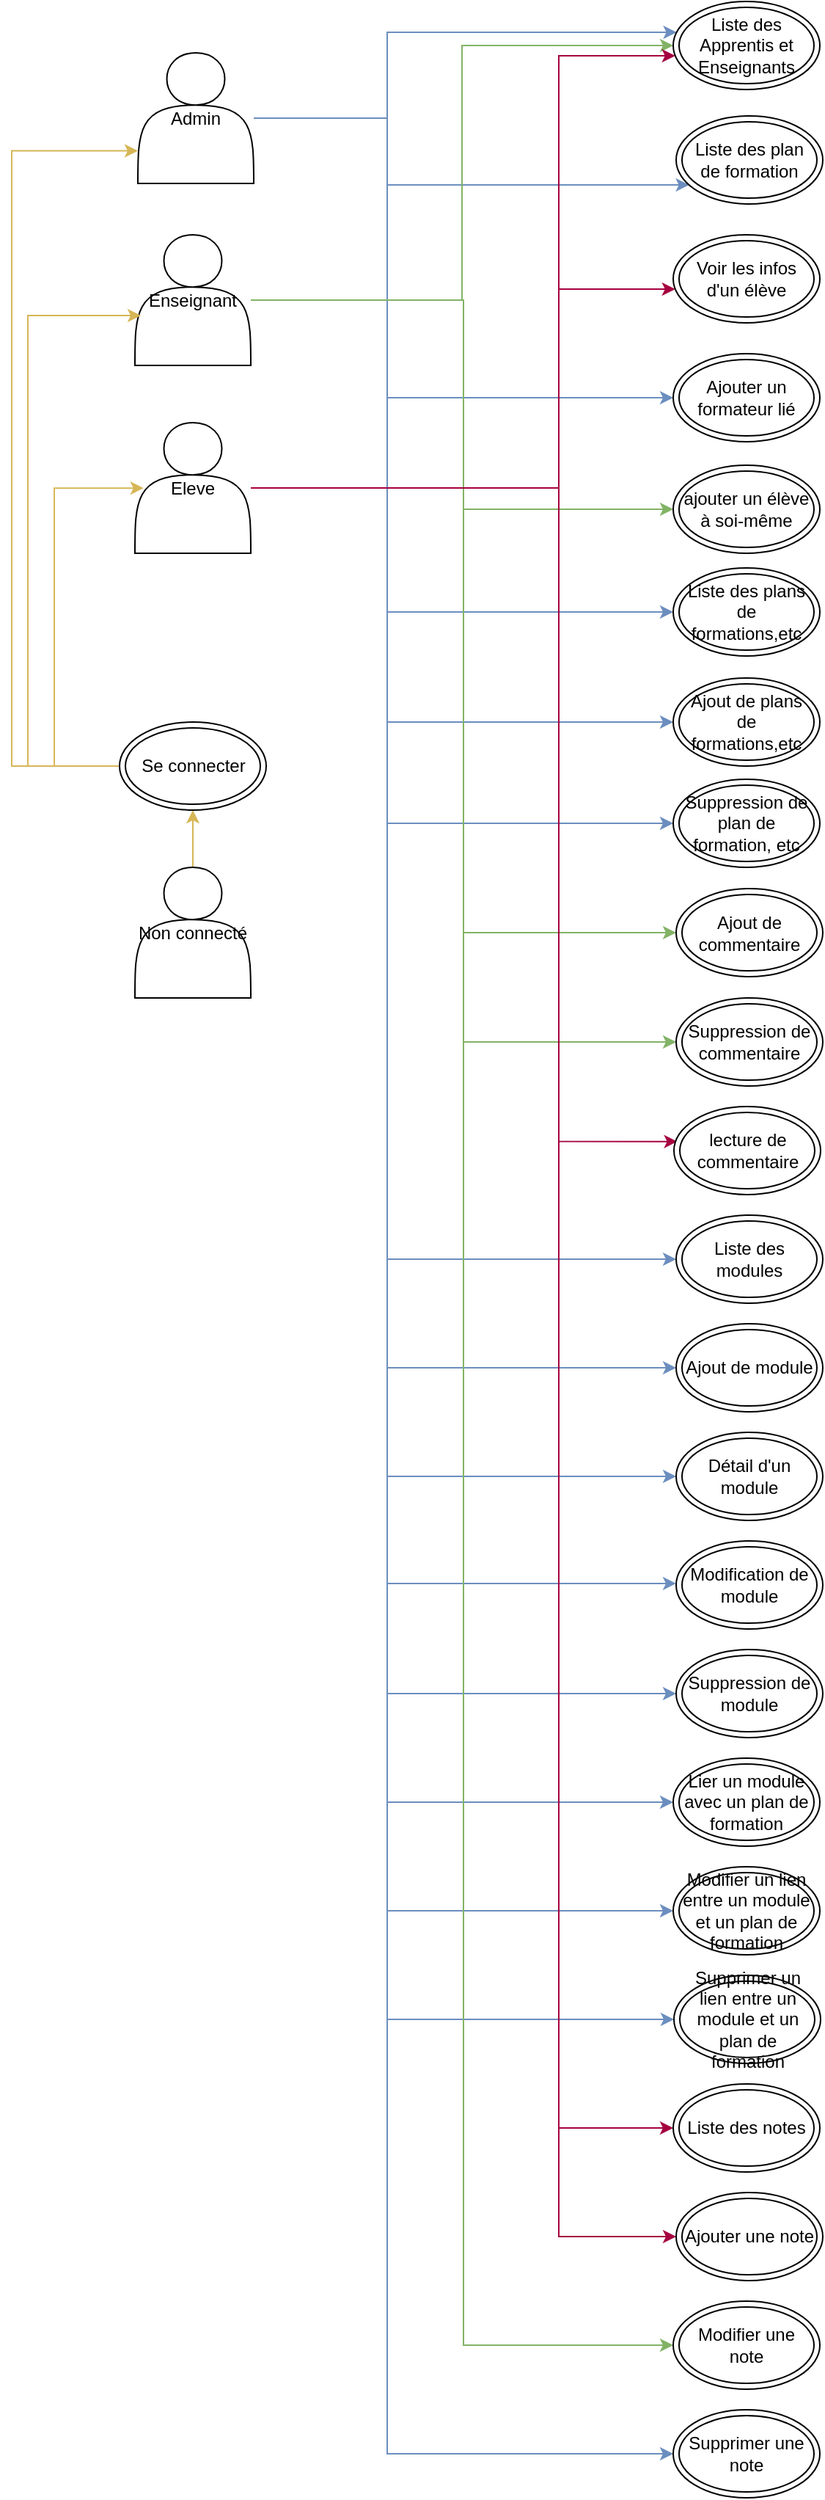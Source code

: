 <mxfile version="18.0.0" type="device"><diagram id="kgpKYQtTHZ0yAKxKKP6v" name="Page-1"><mxGraphModel dx="1422" dy="771" grid="0" gridSize="10" guides="1" tooltips="1" connect="1" arrows="1" fold="1" page="1" pageScale="1" pageWidth="850" pageHeight="1100" math="0" shadow="0"><root><mxCell id="0"/><mxCell id="1" parent="0"/><mxCell id="CJdDtg_LvKEHz-cZ3i59-52" style="edgeStyle=orthogonalEdgeStyle;rounded=0;orthogonalLoop=1;jettySize=auto;html=1;fillColor=#dae8fc;strokeColor=#6c8ebf;" parent="1" source="CJdDtg_LvKEHz-cZ3i59-37" target="CJdDtg_LvKEHz-cZ3i59-50" edge="1"><mxGeometry relative="1" as="geometry"><Array as="points"><mxPoint x="268" y="114"/><mxPoint x="268" y="159"/></Array></mxGeometry></mxCell><mxCell id="CJdDtg_LvKEHz-cZ3i59-56" style="edgeStyle=orthogonalEdgeStyle;rounded=0;orthogonalLoop=1;jettySize=auto;html=1;fillColor=#dae8fc;strokeColor=#6c8ebf;" parent="1" source="CJdDtg_LvKEHz-cZ3i59-37" target="CJdDtg_LvKEHz-cZ3i59-55" edge="1"><mxGeometry relative="1" as="geometry"><Array as="points"><mxPoint x="268" y="113"/><mxPoint x="268" y="304"/></Array></mxGeometry></mxCell><mxCell id="CJdDtg_LvKEHz-cZ3i59-62" style="edgeStyle=orthogonalEdgeStyle;rounded=0;orthogonalLoop=1;jettySize=auto;html=1;entryX=0;entryY=0.5;entryDx=0;entryDy=0;fillColor=#dae8fc;strokeColor=#6c8ebf;" parent="1" source="CJdDtg_LvKEHz-cZ3i59-37" target="CJdDtg_LvKEHz-cZ3i59-59" edge="1"><mxGeometry relative="1" as="geometry"><Array as="points"><mxPoint x="268" y="114"/><mxPoint x="268" y="450"/></Array></mxGeometry></mxCell><mxCell id="CJdDtg_LvKEHz-cZ3i59-63" style="edgeStyle=orthogonalEdgeStyle;rounded=0;orthogonalLoop=1;jettySize=auto;html=1;entryX=0;entryY=0.5;entryDx=0;entryDy=0;fillColor=#dae8fc;strokeColor=#6c8ebf;" parent="1" source="CJdDtg_LvKEHz-cZ3i59-37" target="CJdDtg_LvKEHz-cZ3i59-60" edge="1"><mxGeometry relative="1" as="geometry"><Array as="points"><mxPoint x="268" y="114"/><mxPoint x="268" y="525"/></Array></mxGeometry></mxCell><mxCell id="CJdDtg_LvKEHz-cZ3i59-64" style="edgeStyle=orthogonalEdgeStyle;rounded=0;orthogonalLoop=1;jettySize=auto;html=1;entryX=0;entryY=0.5;entryDx=0;entryDy=0;fillColor=#dae8fc;strokeColor=#6C8EBF;" parent="1" source="CJdDtg_LvKEHz-cZ3i59-37" target="CJdDtg_LvKEHz-cZ3i59-61" edge="1"><mxGeometry relative="1" as="geometry"><Array as="points"><mxPoint x="268" y="114"/><mxPoint x="268" y="594"/></Array></mxGeometry></mxCell><mxCell id="CJdDtg_LvKEHz-cZ3i59-69" style="edgeStyle=orthogonalEdgeStyle;rounded=0;orthogonalLoop=1;jettySize=auto;html=1;fillColor=#dae8fc;strokeColor=#6c8ebf;" parent="1" source="CJdDtg_LvKEHz-cZ3i59-37" target="CJdDtg_LvKEHz-cZ3i59-49" edge="1"><mxGeometry relative="1" as="geometry"><Array as="points"><mxPoint x="268" y="114"/><mxPoint x="268" y="55"/></Array></mxGeometry></mxCell><mxCell id="ngzaHUhq7wO8cds69T2S-3" style="edgeStyle=orthogonalEdgeStyle;rounded=0;orthogonalLoop=1;jettySize=auto;html=1;entryX=0;entryY=0.5;entryDx=0;entryDy=0;strokeColor=#6C8EBF;" parent="1" source="CJdDtg_LvKEHz-cZ3i59-37" target="ngzaHUhq7wO8cds69T2S-2" edge="1"><mxGeometry relative="1" as="geometry"><Array as="points"><mxPoint x="268" y="114"/><mxPoint x="268" y="891"/></Array></mxGeometry></mxCell><mxCell id="ngzaHUhq7wO8cds69T2S-5" style="edgeStyle=orthogonalEdgeStyle;rounded=0;orthogonalLoop=1;jettySize=auto;html=1;entryX=0;entryY=0.5;entryDx=0;entryDy=0;strokeColor=#6C8EBF;" parent="1" source="CJdDtg_LvKEHz-cZ3i59-37" target="ngzaHUhq7wO8cds69T2S-4" edge="1"><mxGeometry relative="1" as="geometry"><Array as="points"><mxPoint x="268" y="114"/><mxPoint x="268" y="965"/></Array></mxGeometry></mxCell><mxCell id="ngzaHUhq7wO8cds69T2S-12" style="edgeStyle=orthogonalEdgeStyle;rounded=0;orthogonalLoop=1;jettySize=auto;html=1;entryX=0;entryY=0.5;entryDx=0;entryDy=0;strokeColor=#6C8EBF;" parent="1" source="CJdDtg_LvKEHz-cZ3i59-37" target="ngzaHUhq7wO8cds69T2S-6" edge="1"><mxGeometry relative="1" as="geometry"><Array as="points"><mxPoint x="268" y="114"/><mxPoint x="268" y="1039"/></Array></mxGeometry></mxCell><mxCell id="ngzaHUhq7wO8cds69T2S-13" style="edgeStyle=orthogonalEdgeStyle;rounded=0;orthogonalLoop=1;jettySize=auto;html=1;entryX=0;entryY=0.483;entryDx=0;entryDy=0;entryPerimeter=0;strokeColor=#6C8EBF;" parent="1" source="CJdDtg_LvKEHz-cZ3i59-37" target="ngzaHUhq7wO8cds69T2S-7" edge="1"><mxGeometry relative="1" as="geometry"><Array as="points"><mxPoint x="268" y="114"/><mxPoint x="268" y="1112"/></Array></mxGeometry></mxCell><mxCell id="ngzaHUhq7wO8cds69T2S-14" style="edgeStyle=orthogonalEdgeStyle;rounded=0;orthogonalLoop=1;jettySize=auto;html=1;entryX=0;entryY=0.5;entryDx=0;entryDy=0;strokeColor=#6C8EBF;" parent="1" source="CJdDtg_LvKEHz-cZ3i59-37" target="ngzaHUhq7wO8cds69T2S-8" edge="1"><mxGeometry relative="1" as="geometry"><Array as="points"><mxPoint x="268" y="114"/><mxPoint x="268" y="1187"/></Array></mxGeometry></mxCell><mxCell id="ngzaHUhq7wO8cds69T2S-15" style="edgeStyle=orthogonalEdgeStyle;rounded=0;orthogonalLoop=1;jettySize=auto;html=1;entryX=0;entryY=0.5;entryDx=0;entryDy=0;strokeColor=#6C8EBF;" parent="1" source="CJdDtg_LvKEHz-cZ3i59-37" target="ngzaHUhq7wO8cds69T2S-9" edge="1"><mxGeometry relative="1" as="geometry"><Array as="points"><mxPoint x="268" y="114"/><mxPoint x="268" y="1261"/></Array></mxGeometry></mxCell><mxCell id="ngzaHUhq7wO8cds69T2S-16" style="edgeStyle=orthogonalEdgeStyle;rounded=0;orthogonalLoop=1;jettySize=auto;html=1;entryX=0;entryY=0.5;entryDx=0;entryDy=0;strokeColor=#6C8EBF;" parent="1" source="CJdDtg_LvKEHz-cZ3i59-37" target="ngzaHUhq7wO8cds69T2S-10" edge="1"><mxGeometry relative="1" as="geometry"><Array as="points"><mxPoint x="268" y="114"/><mxPoint x="268" y="1335"/></Array></mxGeometry></mxCell><mxCell id="ngzaHUhq7wO8cds69T2S-17" style="edgeStyle=orthogonalEdgeStyle;rounded=0;orthogonalLoop=1;jettySize=auto;html=1;entryX=0;entryY=0.5;entryDx=0;entryDy=0;strokeColor=#6C8EBF;" parent="1" source="CJdDtg_LvKEHz-cZ3i59-37" target="ngzaHUhq7wO8cds69T2S-11" edge="1"><mxGeometry relative="1" as="geometry"><Array as="points"><mxPoint x="268" y="114"/><mxPoint x="268" y="1409"/></Array></mxGeometry></mxCell><mxCell id="mX-wFNWQRL-yFniLCIDG-12" style="edgeStyle=orthogonalEdgeStyle;rounded=0;orthogonalLoop=1;jettySize=auto;html=1;entryX=0;entryY=0.5;entryDx=0;entryDy=0;strokeColor=#6C8EBF;" edge="1" parent="1" source="CJdDtg_LvKEHz-cZ3i59-37" target="mX-wFNWQRL-yFniLCIDG-6"><mxGeometry relative="1" as="geometry"><Array as="points"><mxPoint x="268" y="114"/><mxPoint x="268" y="1705"/></Array></mxGeometry></mxCell><mxCell id="CJdDtg_LvKEHz-cZ3i59-37" value="Admin" style="shape=actor;whiteSpace=wrap;html=1;" parent="1" vertex="1"><mxGeometry x="98" y="69" width="79" height="89" as="geometry"/></mxCell><mxCell id="CJdDtg_LvKEHz-cZ3i59-58" style="edgeStyle=orthogonalEdgeStyle;rounded=0;orthogonalLoop=1;jettySize=auto;html=1;fillColor=#d5e8d4;strokeColor=#82b366;" parent="1" source="CJdDtg_LvKEHz-cZ3i59-38" target="CJdDtg_LvKEHz-cZ3i59-57" edge="1"><mxGeometry relative="1" as="geometry"><Array as="points"><mxPoint x="320" y="237"/><mxPoint x="320" y="380"/></Array></mxGeometry></mxCell><mxCell id="CJdDtg_LvKEHz-cZ3i59-67" style="edgeStyle=orthogonalEdgeStyle;rounded=0;orthogonalLoop=1;jettySize=auto;html=1;entryX=0;entryY=0.5;entryDx=0;entryDy=0;fillColor=#d5e8d4;strokeColor=#82b366;" parent="1" source="CJdDtg_LvKEHz-cZ3i59-38" target="CJdDtg_LvKEHz-cZ3i59-65" edge="1"><mxGeometry relative="1" as="geometry"/></mxCell><mxCell id="CJdDtg_LvKEHz-cZ3i59-68" style="edgeStyle=orthogonalEdgeStyle;rounded=0;orthogonalLoop=1;jettySize=auto;html=1;fillColor=#d5e8d4;strokeColor=#82b366;" parent="1" source="CJdDtg_LvKEHz-cZ3i59-38" target="CJdDtg_LvKEHz-cZ3i59-66" edge="1"><mxGeometry relative="1" as="geometry"><Array as="points"><mxPoint x="320" y="238"/><mxPoint x="320" y="743"/></Array></mxGeometry></mxCell><mxCell id="CJdDtg_LvKEHz-cZ3i59-70" style="edgeStyle=orthogonalEdgeStyle;rounded=0;orthogonalLoop=1;jettySize=auto;html=1;fillColor=#d5e8d4;strokeColor=#82b366;" parent="1" source="CJdDtg_LvKEHz-cZ3i59-38" target="CJdDtg_LvKEHz-cZ3i59-49" edge="1"><mxGeometry relative="1" as="geometry"><Array as="points"><mxPoint x="319" y="238"/><mxPoint x="319" y="64"/></Array></mxGeometry></mxCell><mxCell id="mX-wFNWQRL-yFniLCIDG-11" style="edgeStyle=orthogonalEdgeStyle;rounded=0;orthogonalLoop=1;jettySize=auto;html=1;entryX=0;entryY=0.5;entryDx=0;entryDy=0;strokeColor=#82b366;fillColor=#d5e8d4;" edge="1" parent="1" source="CJdDtg_LvKEHz-cZ3i59-38" target="mX-wFNWQRL-yFniLCIDG-5"><mxGeometry relative="1" as="geometry"><Array as="points"><mxPoint x="320" y="238"/><mxPoint x="320" y="1631"/></Array></mxGeometry></mxCell><mxCell id="CJdDtg_LvKEHz-cZ3i59-38" value="&lt;p style=&quot;line-height: 120%&quot;&gt;Enseignant&lt;/p&gt;" style="shape=actor;whiteSpace=wrap;html=1;" parent="1" vertex="1"><mxGeometry x="96" y="193" width="79" height="89" as="geometry"/></mxCell><mxCell id="CJdDtg_LvKEHz-cZ3i59-71" style="edgeStyle=orthogonalEdgeStyle;rounded=0;orthogonalLoop=1;jettySize=auto;html=1;fillColor=#d80073;strokeColor=#A50040;" parent="1" source="CJdDtg_LvKEHz-cZ3i59-39" target="CJdDtg_LvKEHz-cZ3i59-49" edge="1"><mxGeometry relative="1" as="geometry"><Array as="points"><mxPoint x="385" y="366"/><mxPoint x="385" y="71"/></Array></mxGeometry></mxCell><mxCell id="CJdDtg_LvKEHz-cZ3i59-72" style="edgeStyle=orthogonalEdgeStyle;rounded=0;orthogonalLoop=1;jettySize=auto;html=1;fillColor=#d80073;strokeColor=#A50040;" parent="1" source="CJdDtg_LvKEHz-cZ3i59-39" target="CJdDtg_LvKEHz-cZ3i59-53" edge="1"><mxGeometry relative="1" as="geometry"><Array as="points"><mxPoint x="385" y="366"/><mxPoint x="385" y="230"/></Array></mxGeometry></mxCell><mxCell id="CJdDtg_LvKEHz-cZ3i59-74" style="edgeStyle=orthogonalEdgeStyle;rounded=0;orthogonalLoop=1;jettySize=auto;html=1;entryX=0.023;entryY=0.397;entryDx=0;entryDy=0;entryPerimeter=0;strokeColor=#A50040;fillColor=#d80073;" parent="1" source="CJdDtg_LvKEHz-cZ3i59-39" target="CJdDtg_LvKEHz-cZ3i59-73" edge="1"><mxGeometry relative="1" as="geometry"><Array as="points"><mxPoint x="385" y="366"/><mxPoint x="385" y="811"/></Array></mxGeometry></mxCell><mxCell id="mX-wFNWQRL-yFniLCIDG-2" style="edgeStyle=orthogonalEdgeStyle;rounded=0;orthogonalLoop=1;jettySize=auto;html=1;entryX=0;entryY=0.5;entryDx=0;entryDy=0;strokeColor=#A50040;fillColor=#d80073;" edge="1" parent="1" source="CJdDtg_LvKEHz-cZ3i59-39" target="mX-wFNWQRL-yFniLCIDG-1"><mxGeometry relative="1" as="geometry"><Array as="points"><mxPoint x="385" y="366"/><mxPoint x="385" y="1483"/></Array></mxGeometry></mxCell><mxCell id="mX-wFNWQRL-yFniLCIDG-7" style="edgeStyle=orthogonalEdgeStyle;rounded=0;orthogonalLoop=1;jettySize=auto;html=1;entryX=0;entryY=0.5;entryDx=0;entryDy=0;strokeColor=#A50040;fillColor=#d80073;" edge="1" parent="1" source="CJdDtg_LvKEHz-cZ3i59-39" target="mX-wFNWQRL-yFniLCIDG-3"><mxGeometry relative="1" as="geometry"><Array as="points"><mxPoint x="385" y="366"/><mxPoint x="385" y="1557"/></Array></mxGeometry></mxCell><mxCell id="CJdDtg_LvKEHz-cZ3i59-39" value="Eleve" style="shape=actor;whiteSpace=wrap;html=1;" parent="1" vertex="1"><mxGeometry x="96" y="321" width="79" height="89" as="geometry"/></mxCell><mxCell id="CJdDtg_LvKEHz-cZ3i59-42" value="" style="edgeStyle=orthogonalEdgeStyle;rounded=0;orthogonalLoop=1;jettySize=auto;html=1;fillColor=#fff2cc;strokeColor=#d6b656;" parent="1" source="CJdDtg_LvKEHz-cZ3i59-40" target="CJdDtg_LvKEHz-cZ3i59-41" edge="1"><mxGeometry relative="1" as="geometry"/></mxCell><mxCell id="CJdDtg_LvKEHz-cZ3i59-40" value="Non connecté" style="shape=actor;whiteSpace=wrap;html=1;" parent="1" vertex="1"><mxGeometry x="96" y="624" width="79" height="89" as="geometry"/></mxCell><mxCell id="CJdDtg_LvKEHz-cZ3i59-43" value="" style="edgeStyle=orthogonalEdgeStyle;rounded=0;orthogonalLoop=1;jettySize=auto;html=1;entryX=0.075;entryY=0.501;entryDx=0;entryDy=0;entryPerimeter=0;fillColor=#fff2cc;strokeColor=#d6b656;" parent="1" source="CJdDtg_LvKEHz-cZ3i59-41" target="CJdDtg_LvKEHz-cZ3i59-39" edge="1"><mxGeometry relative="1" as="geometry"><Array as="points"><mxPoint x="41" y="555"/><mxPoint x="41" y="366"/></Array></mxGeometry></mxCell><mxCell id="CJdDtg_LvKEHz-cZ3i59-47" style="edgeStyle=orthogonalEdgeStyle;rounded=0;orthogonalLoop=1;jettySize=auto;html=1;entryX=0.051;entryY=0.618;entryDx=0;entryDy=0;entryPerimeter=0;fillColor=#fff2cc;strokeColor=#d6b656;" parent="1" source="CJdDtg_LvKEHz-cZ3i59-41" target="CJdDtg_LvKEHz-cZ3i59-38" edge="1"><mxGeometry relative="1" as="geometry"><mxPoint x="47" y="258" as="targetPoint"/><Array as="points"><mxPoint x="23" y="555"/><mxPoint x="23" y="248"/></Array></mxGeometry></mxCell><mxCell id="CJdDtg_LvKEHz-cZ3i59-48" style="edgeStyle=orthogonalEdgeStyle;rounded=0;orthogonalLoop=1;jettySize=auto;html=1;entryX=0;entryY=0.75;entryDx=0;entryDy=0;fillColor=#fff2cc;strokeColor=#d6b656;" parent="1" source="CJdDtg_LvKEHz-cZ3i59-41" target="CJdDtg_LvKEHz-cZ3i59-37" edge="1"><mxGeometry relative="1" as="geometry"><mxPoint x="11" y="135" as="targetPoint"/><Array as="points"><mxPoint x="12" y="555"/><mxPoint x="12" y="136"/></Array></mxGeometry></mxCell><mxCell id="CJdDtg_LvKEHz-cZ3i59-41" value="Se connecter" style="ellipse;shape=doubleEllipse;whiteSpace=wrap;html=1;" parent="1" vertex="1"><mxGeometry x="85.5" y="525" width="100" height="60" as="geometry"/></mxCell><mxCell id="CJdDtg_LvKEHz-cZ3i59-49" value="Liste des Apprentis et Enseignants" style="ellipse;shape=doubleEllipse;whiteSpace=wrap;html=1;" parent="1" vertex="1"><mxGeometry x="463" y="34" width="100" height="60" as="geometry"/></mxCell><mxCell id="CJdDtg_LvKEHz-cZ3i59-50" value="Liste des plan de formation" style="ellipse;shape=doubleEllipse;whiteSpace=wrap;html=1;" parent="1" vertex="1"><mxGeometry x="465" y="112" width="100" height="60" as="geometry"/></mxCell><mxCell id="CJdDtg_LvKEHz-cZ3i59-53" value="Voir les infos d'un élève" style="ellipse;shape=doubleEllipse;whiteSpace=wrap;html=1;" parent="1" vertex="1"><mxGeometry x="463" y="193" width="100" height="60" as="geometry"/></mxCell><mxCell id="CJdDtg_LvKEHz-cZ3i59-55" value="Ajouter un formateur lié" style="ellipse;shape=doubleEllipse;whiteSpace=wrap;html=1;" parent="1" vertex="1"><mxGeometry x="463" y="274" width="100" height="60" as="geometry"/></mxCell><mxCell id="CJdDtg_LvKEHz-cZ3i59-57" value="ajouter un élève à soi-même" style="ellipse;shape=doubleEllipse;whiteSpace=wrap;html=1;" parent="1" vertex="1"><mxGeometry x="463" y="350" width="100" height="60" as="geometry"/></mxCell><mxCell id="CJdDtg_LvKEHz-cZ3i59-59" value="Liste des plans de formations,etc" style="ellipse;shape=doubleEllipse;whiteSpace=wrap;html=1;" parent="1" vertex="1"><mxGeometry x="463" y="420" width="100" height="60" as="geometry"/></mxCell><mxCell id="CJdDtg_LvKEHz-cZ3i59-60" value="Ajout de plans de formations,etc" style="ellipse;shape=doubleEllipse;whiteSpace=wrap;html=1;" parent="1" vertex="1"><mxGeometry x="463" y="495" width="100" height="60" as="geometry"/></mxCell><mxCell id="CJdDtg_LvKEHz-cZ3i59-61" value="Suppression de plan de formation, etc" style="ellipse;shape=doubleEllipse;whiteSpace=wrap;html=1;" parent="1" vertex="1"><mxGeometry x="463" y="564" width="100" height="60" as="geometry"/></mxCell><mxCell id="CJdDtg_LvKEHz-cZ3i59-65" value="Ajout de commentaire" style="ellipse;shape=doubleEllipse;whiteSpace=wrap;html=1;" parent="1" vertex="1"><mxGeometry x="465" y="638.5" width="100" height="60" as="geometry"/></mxCell><mxCell id="CJdDtg_LvKEHz-cZ3i59-66" value="Suppression de commentaire" style="ellipse;shape=doubleEllipse;whiteSpace=wrap;html=1;" parent="1" vertex="1"><mxGeometry x="465" y="713" width="100" height="60" as="geometry"/></mxCell><mxCell id="CJdDtg_LvKEHz-cZ3i59-73" value="lecture&amp;nbsp;de commentaire" style="ellipse;shape=doubleEllipse;whiteSpace=wrap;html=1;" parent="1" vertex="1"><mxGeometry x="463.5" y="787" width="100" height="60" as="geometry"/></mxCell><mxCell id="ngzaHUhq7wO8cds69T2S-2" value="Liste des modules" style="ellipse;shape=doubleEllipse;whiteSpace=wrap;html=1;" parent="1" vertex="1"><mxGeometry x="465" y="861" width="100" height="60" as="geometry"/></mxCell><mxCell id="ngzaHUhq7wO8cds69T2S-4" value="Ajout de module" style="ellipse;shape=doubleEllipse;whiteSpace=wrap;html=1;" parent="1" vertex="1"><mxGeometry x="465" y="935" width="100" height="60" as="geometry"/></mxCell><mxCell id="ngzaHUhq7wO8cds69T2S-6" value="&lt;div&gt;Détail d'un module&lt;/div&gt;" style="ellipse;shape=doubleEllipse;whiteSpace=wrap;html=1;" parent="1" vertex="1"><mxGeometry x="465" y="1009" width="100" height="60" as="geometry"/></mxCell><mxCell id="ngzaHUhq7wO8cds69T2S-7" value="&lt;div&gt;Modification de module&lt;/div&gt;" style="ellipse;shape=doubleEllipse;whiteSpace=wrap;html=1;" parent="1" vertex="1"><mxGeometry x="465" y="1083" width="100" height="60" as="geometry"/></mxCell><mxCell id="ngzaHUhq7wO8cds69T2S-8" value="Suppression de module" style="ellipse;shape=doubleEllipse;whiteSpace=wrap;html=1;" parent="1" vertex="1"><mxGeometry x="465" y="1157" width="100" height="60" as="geometry"/></mxCell><mxCell id="ngzaHUhq7wO8cds69T2S-9" value="Lier un module avec un plan de formation" style="ellipse;shape=doubleEllipse;whiteSpace=wrap;html=1;" parent="1" vertex="1"><mxGeometry x="463" y="1231" width="100" height="60" as="geometry"/></mxCell><mxCell id="ngzaHUhq7wO8cds69T2S-10" value="Modifier un lien entre un module et un plan de formation" style="ellipse;shape=doubleEllipse;whiteSpace=wrap;html=1;" parent="1" vertex="1"><mxGeometry x="463" y="1305" width="100" height="60" as="geometry"/></mxCell><mxCell id="ngzaHUhq7wO8cds69T2S-11" value="Supprimer un lien entre un module et un plan de formation" style="ellipse;shape=doubleEllipse;whiteSpace=wrap;html=1;" parent="1" vertex="1"><mxGeometry x="463.5" y="1379" width="100" height="60" as="geometry"/></mxCell><mxCell id="mX-wFNWQRL-yFniLCIDG-1" value="Liste des notes" style="ellipse;shape=doubleEllipse;whiteSpace=wrap;html=1;" vertex="1" parent="1"><mxGeometry x="463" y="1453" width="100" height="60" as="geometry"/></mxCell><mxCell id="mX-wFNWQRL-yFniLCIDG-3" value="Ajouter une note" style="ellipse;shape=doubleEllipse;whiteSpace=wrap;html=1;" vertex="1" parent="1"><mxGeometry x="465" y="1527" width="100" height="60" as="geometry"/></mxCell><mxCell id="mX-wFNWQRL-yFniLCIDG-5" value="Modifier une note" style="ellipse;shape=doubleEllipse;whiteSpace=wrap;html=1;" vertex="1" parent="1"><mxGeometry x="463" y="1601" width="100" height="60" as="geometry"/></mxCell><mxCell id="mX-wFNWQRL-yFniLCIDG-6" value="Supprimer une note" style="ellipse;shape=doubleEllipse;whiteSpace=wrap;html=1;" vertex="1" parent="1"><mxGeometry x="463" y="1675" width="100" height="60" as="geometry"/></mxCell></root></mxGraphModel></diagram></mxfile>